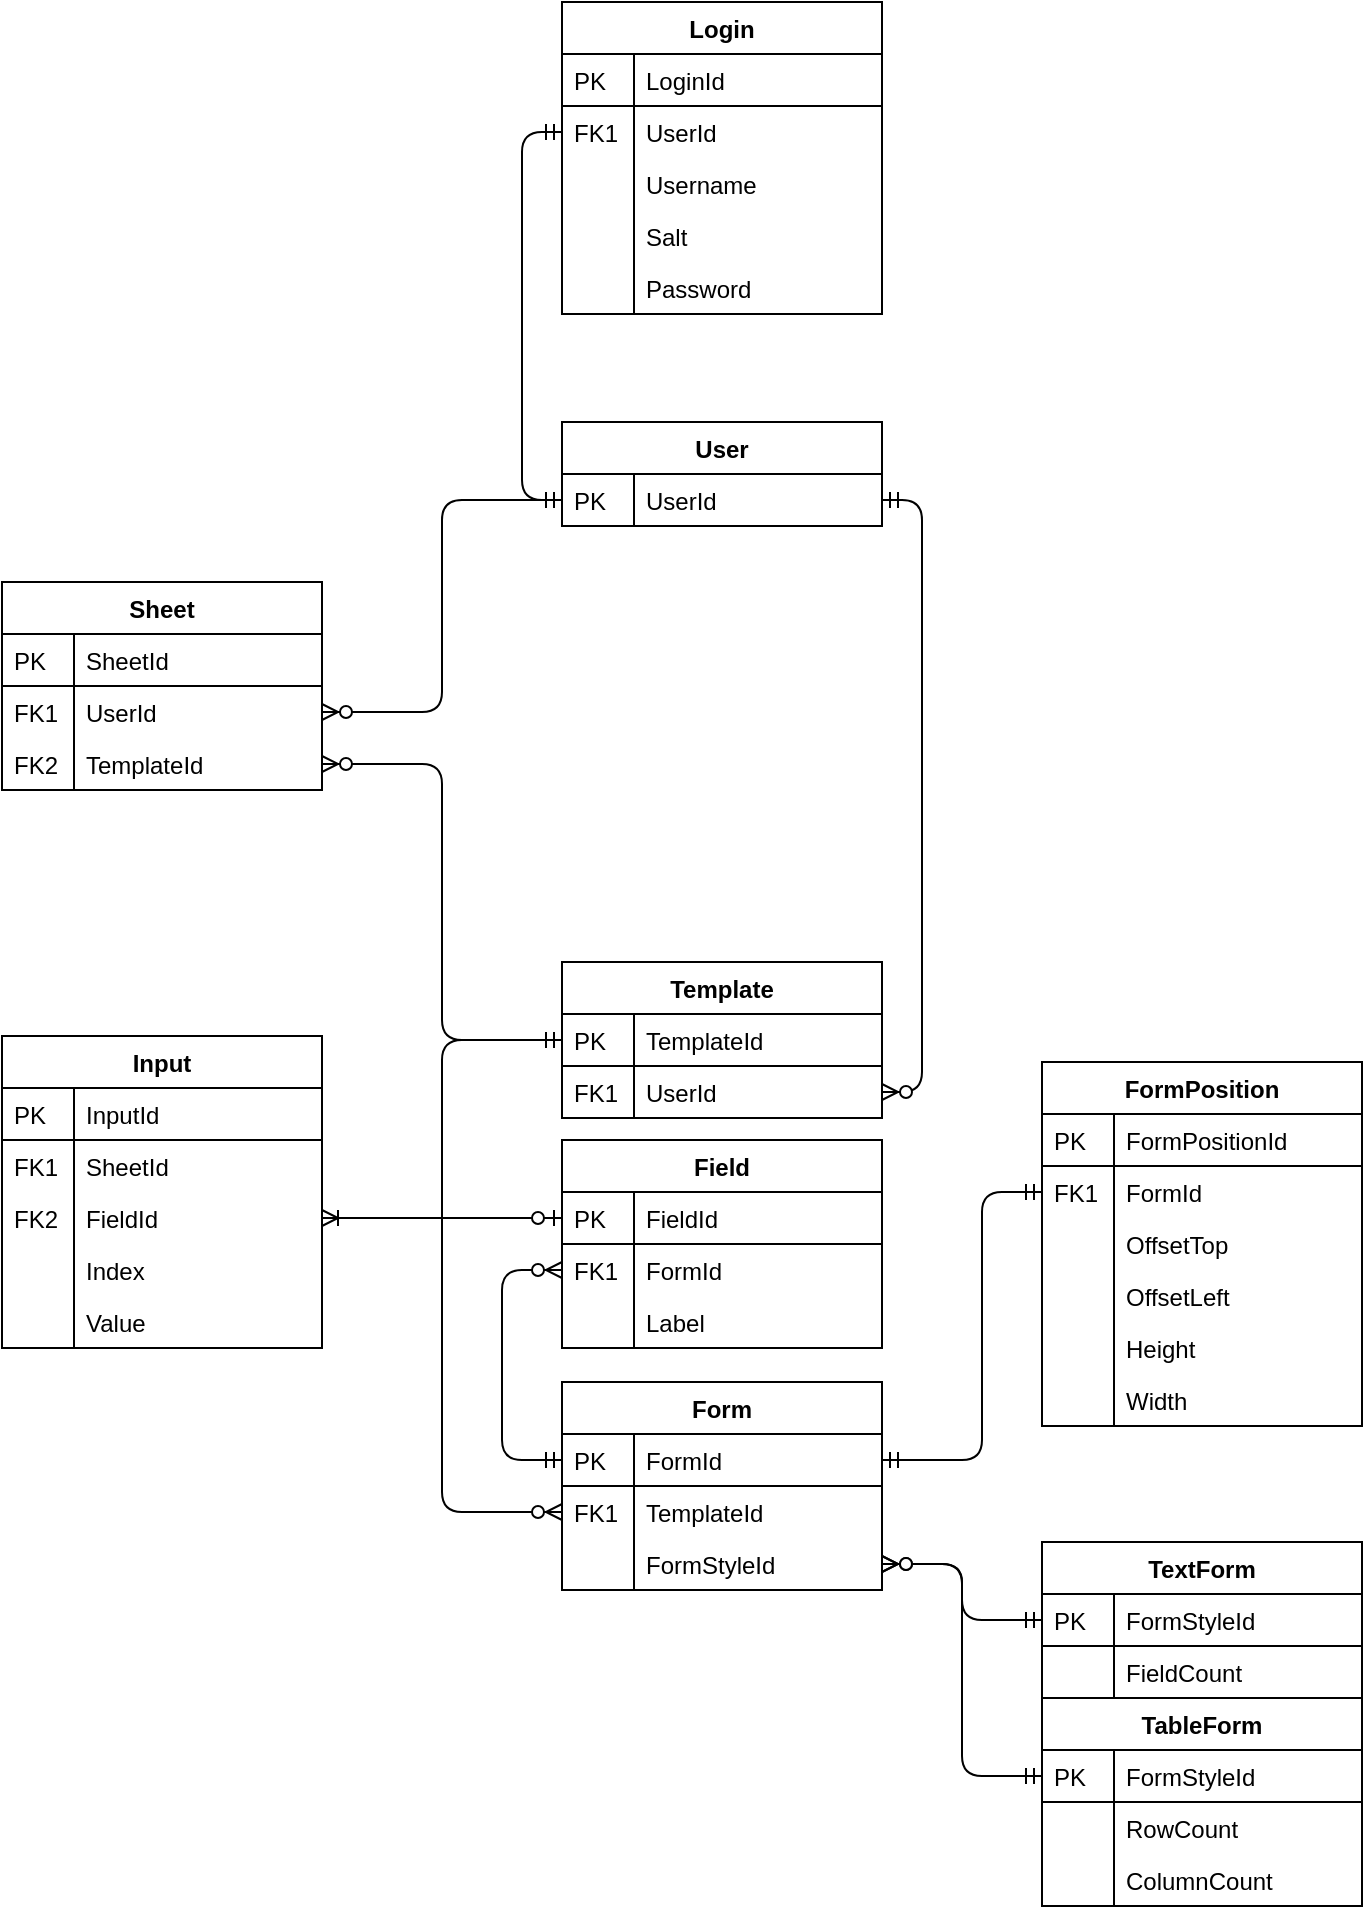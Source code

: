 <mxfile version="13.1.3"><diagram id="C5RBs43oDa-KdzZeNtuy" name="Page-1"><mxGraphModel dx="1422" dy="762" grid="1" gridSize="10" guides="1" tooltips="1" connect="1" arrows="1" fold="1" page="1" pageScale="1" pageWidth="827" pageHeight="1169" math="0" shadow="0"><root><mxCell id="WIyWlLk6GJQsqaUBKTNV-0"/><mxCell id="WIyWlLk6GJQsqaUBKTNV-1" parent="WIyWlLk6GJQsqaUBKTNV-0"/><mxCell id="hqMAAlehNUqtf08tnLQK-89" value="" style="edgeStyle=orthogonalEdgeStyle;fontSize=12;html=1;endArrow=ERmandOne;startArrow=ERmandOne;exitX=0;exitY=0.5;exitDx=0;exitDy=0;entryX=0;entryY=0.5;entryDx=0;entryDy=0;" edge="1" parent="WIyWlLk6GJQsqaUBKTNV-1" source="hqMAAlehNUqtf08tnLQK-3" target="zkfFHV4jXpPFQw0GAbJ--57"><mxGeometry width="100" height="100" relative="1" as="geometry"><mxPoint x="1030" y="570" as="sourcePoint"/><mxPoint x="1130" y="470" as="targetPoint"/><Array as="points"><mxPoint x="780" y="215"/><mxPoint x="780" y="399"/></Array></mxGeometry></mxCell><mxCell id="zkfFHV4jXpPFQw0GAbJ--56" value="User" style="swimlane;fontStyle=1;childLayout=stackLayout;horizontal=1;startSize=26;horizontalStack=0;resizeParent=1;resizeLast=0;collapsible=1;marginBottom=0;rounded=0;shadow=0;strokeWidth=1;" parent="WIyWlLk6GJQsqaUBKTNV-1" vertex="1"><mxGeometry x="800" y="360" width="160" height="52" as="geometry"><mxRectangle x="260" y="80" width="160" height="26" as="alternateBounds"/></mxGeometry></mxCell><mxCell id="zkfFHV4jXpPFQw0GAbJ--57" value="UserId" style="shape=partialRectangle;top=0;left=0;right=0;bottom=1;align=left;verticalAlign=top;fillColor=none;spacingLeft=40;spacingRight=4;overflow=hidden;rotatable=0;points=[[0,0.5],[1,0.5]];portConstraint=eastwest;dropTarget=0;rounded=0;shadow=0;strokeWidth=1;fontStyle=0" parent="zkfFHV4jXpPFQw0GAbJ--56" vertex="1"><mxGeometry y="26" width="160" height="26" as="geometry"/></mxCell><mxCell id="zkfFHV4jXpPFQw0GAbJ--58" value="PK" style="shape=partialRectangle;top=0;left=0;bottom=0;fillColor=none;align=left;verticalAlign=top;spacingLeft=4;spacingRight=4;overflow=hidden;rotatable=0;points=[];portConstraint=eastwest;part=1;" parent="zkfFHV4jXpPFQw0GAbJ--57" vertex="1" connectable="0"><mxGeometry width="36" height="26" as="geometry"/></mxCell><mxCell id="hqMAAlehNUqtf08tnLQK-0" value="Login" style="swimlane;fontStyle=1;childLayout=stackLayout;horizontal=1;startSize=26;horizontalStack=0;resizeParent=1;resizeLast=0;collapsible=1;marginBottom=0;rounded=0;shadow=0;strokeWidth=1;" vertex="1" parent="WIyWlLk6GJQsqaUBKTNV-1"><mxGeometry x="800" y="150" width="160" height="156" as="geometry"><mxRectangle x="260" y="80" width="160" height="26" as="alternateBounds"/></mxGeometry></mxCell><mxCell id="hqMAAlehNUqtf08tnLQK-1" value="LoginId" style="shape=partialRectangle;top=0;left=0;right=0;bottom=1;align=left;verticalAlign=top;fillColor=none;spacingLeft=40;spacingRight=4;overflow=hidden;rotatable=0;points=[[0,0.5],[1,0.5]];portConstraint=eastwest;dropTarget=0;rounded=0;shadow=0;strokeWidth=1;fontStyle=0" vertex="1" parent="hqMAAlehNUqtf08tnLQK-0"><mxGeometry y="26" width="160" height="26" as="geometry"/></mxCell><mxCell id="hqMAAlehNUqtf08tnLQK-2" value="PK" style="shape=partialRectangle;top=0;left=0;bottom=0;fillColor=none;align=left;verticalAlign=top;spacingLeft=4;spacingRight=4;overflow=hidden;rotatable=0;points=[];portConstraint=eastwest;part=1;" vertex="1" connectable="0" parent="hqMAAlehNUqtf08tnLQK-1"><mxGeometry width="36" height="26" as="geometry"/></mxCell><mxCell id="hqMAAlehNUqtf08tnLQK-3" value="UserId" style="shape=partialRectangle;top=0;left=0;right=0;bottom=0;align=left;verticalAlign=top;fillColor=none;spacingLeft=40;spacingRight=4;overflow=hidden;rotatable=0;points=[[0,0.5],[1,0.5]];portConstraint=eastwest;dropTarget=0;rounded=0;shadow=0;strokeWidth=1;" vertex="1" parent="hqMAAlehNUqtf08tnLQK-0"><mxGeometry y="52" width="160" height="26" as="geometry"/></mxCell><mxCell id="hqMAAlehNUqtf08tnLQK-4" value="FK1" style="shape=partialRectangle;top=0;left=0;bottom=0;fillColor=none;align=left;verticalAlign=top;spacingLeft=4;spacingRight=4;overflow=hidden;rotatable=0;points=[];portConstraint=eastwest;part=1;" vertex="1" connectable="0" parent="hqMAAlehNUqtf08tnLQK-3"><mxGeometry width="36" height="26" as="geometry"/></mxCell><mxCell id="hqMAAlehNUqtf08tnLQK-5" value="Username" style="shape=partialRectangle;top=0;left=0;right=0;bottom=0;align=left;verticalAlign=top;fillColor=none;spacingLeft=40;spacingRight=4;overflow=hidden;rotatable=0;points=[[0,0.5],[1,0.5]];portConstraint=eastwest;dropTarget=0;rounded=0;shadow=0;strokeWidth=1;" vertex="1" parent="hqMAAlehNUqtf08tnLQK-0"><mxGeometry y="78" width="160" height="26" as="geometry"/></mxCell><mxCell id="hqMAAlehNUqtf08tnLQK-6" value="" style="shape=partialRectangle;top=0;left=0;bottom=0;fillColor=none;align=left;verticalAlign=top;spacingLeft=4;spacingRight=4;overflow=hidden;rotatable=0;points=[];portConstraint=eastwest;part=1;" vertex="1" connectable="0" parent="hqMAAlehNUqtf08tnLQK-5"><mxGeometry width="36" height="26" as="geometry"/></mxCell><mxCell id="hqMAAlehNUqtf08tnLQK-9" value="Salt" style="shape=partialRectangle;top=0;left=0;right=0;bottom=0;align=left;verticalAlign=top;fillColor=none;spacingLeft=40;spacingRight=4;overflow=hidden;rotatable=0;points=[[0,0.5],[1,0.5]];portConstraint=eastwest;dropTarget=0;rounded=0;shadow=0;strokeWidth=1;" vertex="1" parent="hqMAAlehNUqtf08tnLQK-0"><mxGeometry y="104" width="160" height="26" as="geometry"/></mxCell><mxCell id="hqMAAlehNUqtf08tnLQK-10" value="" style="shape=partialRectangle;top=0;left=0;bottom=0;fillColor=none;align=left;verticalAlign=top;spacingLeft=4;spacingRight=4;overflow=hidden;rotatable=0;points=[];portConstraint=eastwest;part=1;" vertex="1" connectable="0" parent="hqMAAlehNUqtf08tnLQK-9"><mxGeometry width="36" height="26" as="geometry"/></mxCell><mxCell id="hqMAAlehNUqtf08tnLQK-11" value="Password" style="shape=partialRectangle;top=0;left=0;right=0;bottom=0;align=left;verticalAlign=top;fillColor=none;spacingLeft=40;spacingRight=4;overflow=hidden;rotatable=0;points=[[0,0.5],[1,0.5]];portConstraint=eastwest;dropTarget=0;rounded=0;shadow=0;strokeWidth=1;" vertex="1" parent="hqMAAlehNUqtf08tnLQK-0"><mxGeometry y="130" width="160" height="26" as="geometry"/></mxCell><mxCell id="hqMAAlehNUqtf08tnLQK-12" value="" style="shape=partialRectangle;top=0;left=0;bottom=0;fillColor=none;align=left;verticalAlign=top;spacingLeft=4;spacingRight=4;overflow=hidden;rotatable=0;points=[];portConstraint=eastwest;part=1;" vertex="1" connectable="0" parent="hqMAAlehNUqtf08tnLQK-11"><mxGeometry width="36" height="26" as="geometry"/></mxCell><mxCell id="hqMAAlehNUqtf08tnLQK-102" value="" style="edgeStyle=orthogonalEdgeStyle;fontSize=12;html=1;endArrow=ERzeroToMany;startArrow=ERmandOne;exitX=1;exitY=0.5;exitDx=0;exitDy=0;entryX=1;entryY=0.5;entryDx=0;entryDy=0;" edge="1" parent="WIyWlLk6GJQsqaUBKTNV-1" source="zkfFHV4jXpPFQw0GAbJ--57" target="zkfFHV4jXpPFQw0GAbJ--67"><mxGeometry width="100" height="100" relative="1" as="geometry"><mxPoint x="727" y="544" as="sourcePoint"/><mxPoint x="827" y="444" as="targetPoint"/><Array as="points"><mxPoint x="980" y="399"/><mxPoint x="980" y="695"/></Array></mxGeometry></mxCell><mxCell id="hqMAAlehNUqtf08tnLQK-29" value="Sheet" style="swimlane;fontStyle=1;childLayout=stackLayout;horizontal=1;startSize=26;horizontalStack=0;resizeParent=1;resizeLast=0;collapsible=1;marginBottom=0;rounded=0;shadow=0;strokeWidth=1;" vertex="1" parent="WIyWlLk6GJQsqaUBKTNV-1"><mxGeometry x="520" y="440" width="160" height="104" as="geometry"><mxRectangle x="260" y="80" width="160" height="26" as="alternateBounds"/></mxGeometry></mxCell><mxCell id="hqMAAlehNUqtf08tnLQK-30" value="SheetId" style="shape=partialRectangle;top=0;left=0;right=0;bottom=1;align=left;verticalAlign=top;fillColor=none;spacingLeft=40;spacingRight=4;overflow=hidden;rotatable=0;points=[[0,0.5],[1,0.5]];portConstraint=eastwest;dropTarget=0;rounded=0;shadow=0;strokeWidth=1;fontStyle=0" vertex="1" parent="hqMAAlehNUqtf08tnLQK-29"><mxGeometry y="26" width="160" height="26" as="geometry"/></mxCell><mxCell id="hqMAAlehNUqtf08tnLQK-31" value="PK" style="shape=partialRectangle;top=0;left=0;bottom=0;fillColor=none;align=left;verticalAlign=top;spacingLeft=4;spacingRight=4;overflow=hidden;rotatable=0;points=[];portConstraint=eastwest;part=1;" vertex="1" connectable="0" parent="hqMAAlehNUqtf08tnLQK-30"><mxGeometry width="36" height="26" as="geometry"/></mxCell><mxCell id="hqMAAlehNUqtf08tnLQK-32" value="UserId" style="shape=partialRectangle;top=0;left=0;right=0;bottom=0;align=left;verticalAlign=top;fillColor=none;spacingLeft=40;spacingRight=4;overflow=hidden;rotatable=0;points=[[0,0.5],[1,0.5]];portConstraint=eastwest;dropTarget=0;rounded=0;shadow=0;strokeWidth=1;" vertex="1" parent="hqMAAlehNUqtf08tnLQK-29"><mxGeometry y="52" width="160" height="26" as="geometry"/></mxCell><mxCell id="hqMAAlehNUqtf08tnLQK-33" value="FK1" style="shape=partialRectangle;top=0;left=0;bottom=0;fillColor=none;align=left;verticalAlign=top;spacingLeft=4;spacingRight=4;overflow=hidden;rotatable=0;points=[];portConstraint=eastwest;part=1;" vertex="1" connectable="0" parent="hqMAAlehNUqtf08tnLQK-32"><mxGeometry width="36" height="26" as="geometry"/></mxCell><mxCell id="hqMAAlehNUqtf08tnLQK-40" value="TemplateId" style="shape=partialRectangle;top=0;left=0;right=0;bottom=0;align=left;verticalAlign=top;fillColor=none;spacingLeft=40;spacingRight=4;overflow=hidden;rotatable=0;points=[[0,0.5],[1,0.5]];portConstraint=eastwest;dropTarget=0;rounded=0;shadow=0;strokeWidth=1;" vertex="1" parent="hqMAAlehNUqtf08tnLQK-29"><mxGeometry y="78" width="160" height="26" as="geometry"/></mxCell><mxCell id="hqMAAlehNUqtf08tnLQK-41" value="FK2" style="shape=partialRectangle;top=0;left=0;bottom=0;fillColor=none;align=left;verticalAlign=top;spacingLeft=4;spacingRight=4;overflow=hidden;rotatable=0;points=[];portConstraint=eastwest;part=1;" vertex="1" connectable="0" parent="hqMAAlehNUqtf08tnLQK-40"><mxGeometry width="36" height="26" as="geometry"/></mxCell><mxCell id="hqMAAlehNUqtf08tnLQK-103" value="" style="edgeStyle=orthogonalEdgeStyle;fontSize=12;html=1;endArrow=ERzeroToMany;startArrow=ERmandOne;entryX=1;entryY=0.5;entryDx=0;entryDy=0;exitX=0;exitY=0.5;exitDx=0;exitDy=0;" edge="1" parent="WIyWlLk6GJQsqaUBKTNV-1" source="zkfFHV4jXpPFQw0GAbJ--57" target="hqMAAlehNUqtf08tnLQK-32"><mxGeometry width="100" height="100" relative="1" as="geometry"><mxPoint x="680" y="340" as="sourcePoint"/><mxPoint x="720" y="585" as="targetPoint"/></mxGeometry></mxCell><mxCell id="hqMAAlehNUqtf08tnLQK-104" value="" style="edgeStyle=orthogonalEdgeStyle;fontSize=12;html=1;endArrow=ERzeroToMany;startArrow=ERmandOne;entryX=1;entryY=0.5;entryDx=0;entryDy=0;exitX=0;exitY=0.5;exitDx=0;exitDy=0;" edge="1" parent="WIyWlLk6GJQsqaUBKTNV-1" source="zkfFHV4jXpPFQw0GAbJ--65" target="hqMAAlehNUqtf08tnLQK-40"><mxGeometry width="100" height="100" relative="1" as="geometry"><mxPoint x="770" y="626" as="sourcePoint"/><mxPoint x="650" y="732" as="targetPoint"/></mxGeometry></mxCell><mxCell id="zkfFHV4jXpPFQw0GAbJ--64" value="Template" style="swimlane;fontStyle=1;childLayout=stackLayout;horizontal=1;startSize=26;horizontalStack=0;resizeParent=1;resizeLast=0;collapsible=1;marginBottom=0;rounded=0;shadow=0;strokeWidth=1;" parent="WIyWlLk6GJQsqaUBKTNV-1" vertex="1"><mxGeometry x="800" y="630" width="160" height="78" as="geometry"><mxRectangle x="260" y="270" width="160" height="26" as="alternateBounds"/></mxGeometry></mxCell><mxCell id="zkfFHV4jXpPFQw0GAbJ--65" value="TemplateId" style="shape=partialRectangle;top=0;left=0;right=0;bottom=1;align=left;verticalAlign=top;fillColor=none;spacingLeft=40;spacingRight=4;overflow=hidden;rotatable=0;points=[[0,0.5],[1,0.5]];portConstraint=eastwest;dropTarget=0;rounded=0;shadow=0;strokeWidth=1;fontStyle=0" parent="zkfFHV4jXpPFQw0GAbJ--64" vertex="1"><mxGeometry y="26" width="160" height="26" as="geometry"/></mxCell><mxCell id="zkfFHV4jXpPFQw0GAbJ--66" value="PK" style="shape=partialRectangle;top=0;left=0;bottom=0;fillColor=none;align=left;verticalAlign=top;spacingLeft=4;spacingRight=4;overflow=hidden;rotatable=0;points=[];portConstraint=eastwest;part=1;" parent="zkfFHV4jXpPFQw0GAbJ--65" vertex="1" connectable="0"><mxGeometry width="36" height="26" as="geometry"/></mxCell><mxCell id="zkfFHV4jXpPFQw0GAbJ--67" value="UserId" style="shape=partialRectangle;top=0;left=0;right=0;bottom=0;align=left;verticalAlign=top;fillColor=none;spacingLeft=40;spacingRight=4;overflow=hidden;rotatable=0;points=[[0,0.5],[1,0.5]];portConstraint=eastwest;dropTarget=0;rounded=0;shadow=0;strokeWidth=1;" parent="zkfFHV4jXpPFQw0GAbJ--64" vertex="1"><mxGeometry y="52" width="160" height="26" as="geometry"/></mxCell><mxCell id="zkfFHV4jXpPFQw0GAbJ--68" value="FK1" style="shape=partialRectangle;top=0;left=0;bottom=0;fillColor=none;align=left;verticalAlign=top;spacingLeft=4;spacingRight=4;overflow=hidden;rotatable=0;points=[];portConstraint=eastwest;part=1;" parent="zkfFHV4jXpPFQw0GAbJ--67" vertex="1" connectable="0"><mxGeometry width="36" height="26" as="geometry"/></mxCell><mxCell id="hqMAAlehNUqtf08tnLQK-107" value="" style="edgeStyle=orthogonalEdgeStyle;fontSize=12;html=1;endArrow=ERzeroToMany;startArrow=ERmandOne;entryX=0;entryY=0.5;entryDx=0;entryDy=0;exitX=0;exitY=0.5;exitDx=0;exitDy=0;" edge="1" parent="WIyWlLk6GJQsqaUBKTNV-1" source="zkfFHV4jXpPFQw0GAbJ--65" target="hqMAAlehNUqtf08tnLQK-20"><mxGeometry width="100" height="100" relative="1" as="geometry"><mxPoint x="650" y="669" as="sourcePoint"/><mxPoint x="760" y="750" as="targetPoint"/><Array as="points"><mxPoint x="740" y="669"/><mxPoint x="740" y="905"/></Array></mxGeometry></mxCell><mxCell id="hqMAAlehNUqtf08tnLQK-110" value="" style="edgeStyle=orthogonalEdgeStyle;fontSize=12;html=1;endArrow=ERzeroToMany;startArrow=ERmandOne;entryX=1;entryY=0.5;entryDx=0;entryDy=0;exitX=0;exitY=0.5;exitDx=0;exitDy=0;" edge="1" parent="WIyWlLk6GJQsqaUBKTNV-1" source="hqMAAlehNUqtf08tnLQK-92" target="hqMAAlehNUqtf08tnLQK-22"><mxGeometry width="100" height="100" relative="1" as="geometry"><mxPoint x="727" y="980" as="sourcePoint"/><mxPoint x="827" y="880" as="targetPoint"/></mxGeometry></mxCell><mxCell id="hqMAAlehNUqtf08tnLQK-111" value="" style="edgeStyle=orthogonalEdgeStyle;fontSize=12;html=1;endArrow=ERzeroToMany;startArrow=ERmandOne;entryX=1;entryY=0.5;entryDx=0;entryDy=0;exitX=0;exitY=0.5;exitDx=0;exitDy=0;" edge="1" parent="WIyWlLk6GJQsqaUBKTNV-1" source="hqMAAlehNUqtf08tnLQK-79" target="hqMAAlehNUqtf08tnLQK-22"><mxGeometry width="100" height="100" relative="1" as="geometry"><mxPoint x="1130" y="600" as="sourcePoint"/><mxPoint x="1050" y="652" as="targetPoint"/></mxGeometry></mxCell><mxCell id="hqMAAlehNUqtf08tnLQK-78" value="TextForm" style="swimlane;fontStyle=1;childLayout=stackLayout;horizontal=1;startSize=26;horizontalStack=0;resizeParent=1;resizeLast=0;collapsible=1;marginBottom=0;rounded=0;shadow=0;strokeWidth=1;" vertex="1" parent="WIyWlLk6GJQsqaUBKTNV-1"><mxGeometry x="1040" y="920" width="160" height="78" as="geometry"><mxRectangle x="260" y="80" width="160" height="26" as="alternateBounds"/></mxGeometry></mxCell><mxCell id="hqMAAlehNUqtf08tnLQK-79" value="FormStyleId" style="shape=partialRectangle;top=0;left=0;right=0;bottom=1;align=left;verticalAlign=top;fillColor=none;spacingLeft=40;spacingRight=4;overflow=hidden;rotatable=0;points=[[0,0.5],[1,0.5]];portConstraint=eastwest;dropTarget=0;rounded=0;shadow=0;strokeWidth=1;fontStyle=0" vertex="1" parent="hqMAAlehNUqtf08tnLQK-78"><mxGeometry y="26" width="160" height="26" as="geometry"/></mxCell><mxCell id="hqMAAlehNUqtf08tnLQK-80" value="PK" style="shape=partialRectangle;top=0;left=0;bottom=0;fillColor=none;align=left;verticalAlign=top;spacingLeft=4;spacingRight=4;overflow=hidden;rotatable=0;points=[];portConstraint=eastwest;part=1;" vertex="1" connectable="0" parent="hqMAAlehNUqtf08tnLQK-79"><mxGeometry width="36" height="26" as="geometry"/></mxCell><mxCell id="hqMAAlehNUqtf08tnLQK-81" value="FieldCount" style="shape=partialRectangle;top=0;left=0;right=0;bottom=0;align=left;verticalAlign=top;fillColor=none;spacingLeft=40;spacingRight=4;overflow=hidden;rotatable=0;points=[[0,0.5],[1,0.5]];portConstraint=eastwest;dropTarget=0;rounded=0;shadow=0;strokeWidth=1;" vertex="1" parent="hqMAAlehNUqtf08tnLQK-78"><mxGeometry y="52" width="160" height="26" as="geometry"/></mxCell><mxCell id="hqMAAlehNUqtf08tnLQK-82" value="" style="shape=partialRectangle;top=0;left=0;bottom=0;fillColor=none;align=left;verticalAlign=top;spacingLeft=4;spacingRight=4;overflow=hidden;rotatable=0;points=[];portConstraint=eastwest;part=1;" vertex="1" connectable="0" parent="hqMAAlehNUqtf08tnLQK-81"><mxGeometry width="36" height="26" as="geometry"/></mxCell><mxCell id="hqMAAlehNUqtf08tnLQK-91" value="TableForm" style="swimlane;fontStyle=1;childLayout=stackLayout;horizontal=1;startSize=26;horizontalStack=0;resizeParent=1;resizeLast=0;collapsible=1;marginBottom=0;rounded=0;shadow=0;strokeWidth=1;" vertex="1" parent="WIyWlLk6GJQsqaUBKTNV-1"><mxGeometry x="1040" y="998" width="160" height="104" as="geometry"><mxRectangle x="260" y="80" width="160" height="26" as="alternateBounds"/></mxGeometry></mxCell><mxCell id="hqMAAlehNUqtf08tnLQK-92" value="FormStyleId" style="shape=partialRectangle;top=0;left=0;right=0;bottom=1;align=left;verticalAlign=top;fillColor=none;spacingLeft=40;spacingRight=4;overflow=hidden;rotatable=0;points=[[0,0.5],[1,0.5]];portConstraint=eastwest;dropTarget=0;rounded=0;shadow=0;strokeWidth=1;fontStyle=0" vertex="1" parent="hqMAAlehNUqtf08tnLQK-91"><mxGeometry y="26" width="160" height="26" as="geometry"/></mxCell><mxCell id="hqMAAlehNUqtf08tnLQK-93" value="PK" style="shape=partialRectangle;top=0;left=0;bottom=0;fillColor=none;align=left;verticalAlign=top;spacingLeft=4;spacingRight=4;overflow=hidden;rotatable=0;points=[];portConstraint=eastwest;part=1;" vertex="1" connectable="0" parent="hqMAAlehNUqtf08tnLQK-92"><mxGeometry width="36" height="26" as="geometry"/></mxCell><mxCell id="hqMAAlehNUqtf08tnLQK-94" value="RowCount" style="shape=partialRectangle;top=0;left=0;right=0;bottom=0;align=left;verticalAlign=top;fillColor=none;spacingLeft=40;spacingRight=4;overflow=hidden;rotatable=0;points=[[0,0.5],[1,0.5]];portConstraint=eastwest;dropTarget=0;rounded=0;shadow=0;strokeWidth=1;" vertex="1" parent="hqMAAlehNUqtf08tnLQK-91"><mxGeometry y="52" width="160" height="26" as="geometry"/></mxCell><mxCell id="hqMAAlehNUqtf08tnLQK-95" value="" style="shape=partialRectangle;top=0;left=0;bottom=0;fillColor=none;align=left;verticalAlign=top;spacingLeft=4;spacingRight=4;overflow=hidden;rotatable=0;points=[];portConstraint=eastwest;part=1;" vertex="1" connectable="0" parent="hqMAAlehNUqtf08tnLQK-94"><mxGeometry width="36" height="26" as="geometry"/></mxCell><mxCell id="hqMAAlehNUqtf08tnLQK-96" value="ColumnCount" style="shape=partialRectangle;top=0;left=0;right=0;bottom=0;align=left;verticalAlign=top;fillColor=none;spacingLeft=40;spacingRight=4;overflow=hidden;rotatable=0;points=[[0,0.5],[1,0.5]];portConstraint=eastwest;dropTarget=0;rounded=0;shadow=0;strokeWidth=1;" vertex="1" parent="hqMAAlehNUqtf08tnLQK-91"><mxGeometry y="78" width="160" height="26" as="geometry"/></mxCell><mxCell id="hqMAAlehNUqtf08tnLQK-97" value="" style="shape=partialRectangle;top=0;left=0;bottom=0;fillColor=none;align=left;verticalAlign=top;spacingLeft=4;spacingRight=4;overflow=hidden;rotatable=0;points=[];portConstraint=eastwest;part=1;" vertex="1" connectable="0" parent="hqMAAlehNUqtf08tnLQK-96"><mxGeometry width="36" height="26" as="geometry"/></mxCell><mxCell id="hqMAAlehNUqtf08tnLQK-65" value="FormPosition" style="swimlane;fontStyle=1;childLayout=stackLayout;horizontal=1;startSize=26;horizontalStack=0;resizeParent=1;resizeLast=0;collapsible=1;marginBottom=0;rounded=0;shadow=0;strokeWidth=1;" vertex="1" parent="WIyWlLk6GJQsqaUBKTNV-1"><mxGeometry x="1040" y="680" width="160" height="182" as="geometry"><mxRectangle x="260" y="80" width="160" height="26" as="alternateBounds"/></mxGeometry></mxCell><mxCell id="hqMAAlehNUqtf08tnLQK-66" value="FormPositionId" style="shape=partialRectangle;top=0;left=0;right=0;bottom=1;align=left;verticalAlign=top;fillColor=none;spacingLeft=40;spacingRight=4;overflow=hidden;rotatable=0;points=[[0,0.5],[1,0.5]];portConstraint=eastwest;dropTarget=0;rounded=0;shadow=0;strokeWidth=1;fontStyle=0" vertex="1" parent="hqMAAlehNUqtf08tnLQK-65"><mxGeometry y="26" width="160" height="26" as="geometry"/></mxCell><mxCell id="hqMAAlehNUqtf08tnLQK-67" value="PK" style="shape=partialRectangle;top=0;left=0;bottom=0;fillColor=none;align=left;verticalAlign=top;spacingLeft=4;spacingRight=4;overflow=hidden;rotatable=0;points=[];portConstraint=eastwest;part=1;" vertex="1" connectable="0" parent="hqMAAlehNUqtf08tnLQK-66"><mxGeometry width="36" height="26" as="geometry"/></mxCell><mxCell id="hqMAAlehNUqtf08tnLQK-68" value="FormId" style="shape=partialRectangle;top=0;left=0;right=0;bottom=0;align=left;verticalAlign=top;fillColor=none;spacingLeft=40;spacingRight=4;overflow=hidden;rotatable=0;points=[[0,0.5],[1,0.5]];portConstraint=eastwest;dropTarget=0;rounded=0;shadow=0;strokeWidth=1;" vertex="1" parent="hqMAAlehNUqtf08tnLQK-65"><mxGeometry y="52" width="160" height="26" as="geometry"/></mxCell><mxCell id="hqMAAlehNUqtf08tnLQK-69" value="FK1" style="shape=partialRectangle;top=0;left=0;bottom=0;fillColor=none;align=left;verticalAlign=top;spacingLeft=4;spacingRight=4;overflow=hidden;rotatable=0;points=[];portConstraint=eastwest;part=1;" vertex="1" connectable="0" parent="hqMAAlehNUqtf08tnLQK-68"><mxGeometry width="36" height="26" as="geometry"/></mxCell><mxCell id="hqMAAlehNUqtf08tnLQK-70" value="OffsetTop" style="shape=partialRectangle;top=0;left=0;right=0;bottom=0;align=left;verticalAlign=top;fillColor=none;spacingLeft=40;spacingRight=4;overflow=hidden;rotatable=0;points=[[0,0.5],[1,0.5]];portConstraint=eastwest;dropTarget=0;rounded=0;shadow=0;strokeWidth=1;" vertex="1" parent="hqMAAlehNUqtf08tnLQK-65"><mxGeometry y="78" width="160" height="26" as="geometry"/></mxCell><mxCell id="hqMAAlehNUqtf08tnLQK-71" value="" style="shape=partialRectangle;top=0;left=0;bottom=0;fillColor=none;align=left;verticalAlign=top;spacingLeft=4;spacingRight=4;overflow=hidden;rotatable=0;points=[];portConstraint=eastwest;part=1;" vertex="1" connectable="0" parent="hqMAAlehNUqtf08tnLQK-70"><mxGeometry width="36" height="26" as="geometry"/></mxCell><mxCell id="hqMAAlehNUqtf08tnLQK-72" value="OffsetLeft" style="shape=partialRectangle;top=0;left=0;right=0;bottom=0;align=left;verticalAlign=top;fillColor=none;spacingLeft=40;spacingRight=4;overflow=hidden;rotatable=0;points=[[0,0.5],[1,0.5]];portConstraint=eastwest;dropTarget=0;rounded=0;shadow=0;strokeWidth=1;" vertex="1" parent="hqMAAlehNUqtf08tnLQK-65"><mxGeometry y="104" width="160" height="26" as="geometry"/></mxCell><mxCell id="hqMAAlehNUqtf08tnLQK-73" value="" style="shape=partialRectangle;top=0;left=0;bottom=0;fillColor=none;align=left;verticalAlign=top;spacingLeft=4;spacingRight=4;overflow=hidden;rotatable=0;points=[];portConstraint=eastwest;part=1;" vertex="1" connectable="0" parent="hqMAAlehNUqtf08tnLQK-72"><mxGeometry width="36" height="26" as="geometry"/></mxCell><mxCell id="hqMAAlehNUqtf08tnLQK-74" value="Height" style="shape=partialRectangle;top=0;left=0;right=0;bottom=0;align=left;verticalAlign=top;fillColor=none;spacingLeft=40;spacingRight=4;overflow=hidden;rotatable=0;points=[[0,0.5],[1,0.5]];portConstraint=eastwest;dropTarget=0;rounded=0;shadow=0;strokeWidth=1;" vertex="1" parent="hqMAAlehNUqtf08tnLQK-65"><mxGeometry y="130" width="160" height="26" as="geometry"/></mxCell><mxCell id="hqMAAlehNUqtf08tnLQK-75" value="" style="shape=partialRectangle;top=0;left=0;bottom=0;fillColor=none;align=left;verticalAlign=top;spacingLeft=4;spacingRight=4;overflow=hidden;rotatable=0;points=[];portConstraint=eastwest;part=1;" vertex="1" connectable="0" parent="hqMAAlehNUqtf08tnLQK-74"><mxGeometry width="36" height="26" as="geometry"/></mxCell><mxCell id="hqMAAlehNUqtf08tnLQK-76" value="Width" style="shape=partialRectangle;top=0;left=0;right=0;bottom=0;align=left;verticalAlign=top;fillColor=none;spacingLeft=40;spacingRight=4;overflow=hidden;rotatable=0;points=[[0,0.5],[1,0.5]];portConstraint=eastwest;dropTarget=0;rounded=0;shadow=0;strokeWidth=1;" vertex="1" parent="hqMAAlehNUqtf08tnLQK-65"><mxGeometry y="156" width="160" height="26" as="geometry"/></mxCell><mxCell id="hqMAAlehNUqtf08tnLQK-77" value="" style="shape=partialRectangle;top=0;left=0;bottom=0;fillColor=none;align=left;verticalAlign=top;spacingLeft=4;spacingRight=4;overflow=hidden;rotatable=0;points=[];portConstraint=eastwest;part=1;" vertex="1" connectable="0" parent="hqMAAlehNUqtf08tnLQK-76"><mxGeometry width="36" height="26" as="geometry"/></mxCell><mxCell id="hqMAAlehNUqtf08tnLQK-17" value="Form" style="swimlane;fontStyle=1;childLayout=stackLayout;horizontal=1;startSize=26;horizontalStack=0;resizeParent=1;resizeLast=0;collapsible=1;marginBottom=0;rounded=0;shadow=0;strokeWidth=1;" vertex="1" parent="WIyWlLk6GJQsqaUBKTNV-1"><mxGeometry x="800" y="840" width="160" height="104" as="geometry"><mxRectangle x="260" y="80" width="160" height="26" as="alternateBounds"/></mxGeometry></mxCell><mxCell id="hqMAAlehNUqtf08tnLQK-18" value="FormId" style="shape=partialRectangle;top=0;left=0;right=0;bottom=1;align=left;verticalAlign=top;fillColor=none;spacingLeft=40;spacingRight=4;overflow=hidden;rotatable=0;points=[[0,0.5],[1,0.5]];portConstraint=eastwest;dropTarget=0;rounded=0;shadow=0;strokeWidth=1;fontStyle=0" vertex="1" parent="hqMAAlehNUqtf08tnLQK-17"><mxGeometry y="26" width="160" height="26" as="geometry"/></mxCell><mxCell id="hqMAAlehNUqtf08tnLQK-19" value="PK" style="shape=partialRectangle;top=0;left=0;bottom=0;fillColor=none;align=left;verticalAlign=top;spacingLeft=4;spacingRight=4;overflow=hidden;rotatable=0;points=[];portConstraint=eastwest;part=1;" vertex="1" connectable="0" parent="hqMAAlehNUqtf08tnLQK-18"><mxGeometry width="36" height="26" as="geometry"/></mxCell><mxCell id="hqMAAlehNUqtf08tnLQK-20" value="TemplateId" style="shape=partialRectangle;top=0;left=0;right=0;bottom=0;align=left;verticalAlign=top;fillColor=none;spacingLeft=40;spacingRight=4;overflow=hidden;rotatable=0;points=[[0,0.5],[1,0.5]];portConstraint=eastwest;dropTarget=0;rounded=0;shadow=0;strokeWidth=1;" vertex="1" parent="hqMAAlehNUqtf08tnLQK-17"><mxGeometry y="52" width="160" height="26" as="geometry"/></mxCell><mxCell id="hqMAAlehNUqtf08tnLQK-21" value="FK1" style="shape=partialRectangle;top=0;left=0;bottom=0;fillColor=none;align=left;verticalAlign=top;spacingLeft=4;spacingRight=4;overflow=hidden;rotatable=0;points=[];portConstraint=eastwest;part=1;" vertex="1" connectable="0" parent="hqMAAlehNUqtf08tnLQK-20"><mxGeometry width="36" height="26" as="geometry"/></mxCell><mxCell id="hqMAAlehNUqtf08tnLQK-22" value="FormStyleId" style="shape=partialRectangle;top=0;left=0;right=0;bottom=0;align=left;verticalAlign=top;fillColor=none;spacingLeft=40;spacingRight=4;overflow=hidden;rotatable=0;points=[[0,0.5],[1,0.5]];portConstraint=eastwest;dropTarget=0;rounded=0;shadow=0;strokeWidth=1;" vertex="1" parent="hqMAAlehNUqtf08tnLQK-17"><mxGeometry y="78" width="160" height="26" as="geometry"/></mxCell><mxCell id="hqMAAlehNUqtf08tnLQK-23" value="" style="shape=partialRectangle;top=0;left=0;bottom=0;fillColor=none;align=left;verticalAlign=top;spacingLeft=4;spacingRight=4;overflow=hidden;rotatable=0;points=[];portConstraint=eastwest;part=1;" vertex="1" connectable="0" parent="hqMAAlehNUqtf08tnLQK-22"><mxGeometry width="36" height="26" as="geometry"/></mxCell><mxCell id="hqMAAlehNUqtf08tnLQK-113" value="" style="edgeStyle=orthogonalEdgeStyle;fontSize=12;html=1;endArrow=ERmandOne;startArrow=ERmandOne;entryX=0;entryY=0.5;entryDx=0;entryDy=0;exitX=1;exitY=0.5;exitDx=0;exitDy=0;" edge="1" parent="WIyWlLk6GJQsqaUBKTNV-1" source="hqMAAlehNUqtf08tnLQK-18" target="hqMAAlehNUqtf08tnLQK-68"><mxGeometry width="100" height="100" relative="1" as="geometry"><mxPoint x="910" y="862" as="sourcePoint"/><mxPoint x="1010" y="762" as="targetPoint"/><Array as="points"><mxPoint x="1010" y="879"/><mxPoint x="1010" y="745"/></Array></mxGeometry></mxCell><mxCell id="hqMAAlehNUqtf08tnLQK-54" value="Field" style="swimlane;fontStyle=1;childLayout=stackLayout;horizontal=1;startSize=26;horizontalStack=0;resizeParent=1;resizeLast=0;collapsible=1;marginBottom=0;rounded=0;shadow=0;strokeWidth=1;" vertex="1" parent="WIyWlLk6GJQsqaUBKTNV-1"><mxGeometry x="800" y="719" width="160" height="104" as="geometry"><mxRectangle x="260" y="80" width="160" height="26" as="alternateBounds"/></mxGeometry></mxCell><mxCell id="hqMAAlehNUqtf08tnLQK-55" value="FieldId" style="shape=partialRectangle;top=0;left=0;right=0;bottom=1;align=left;verticalAlign=top;fillColor=none;spacingLeft=40;spacingRight=4;overflow=hidden;rotatable=0;points=[[0,0.5],[1,0.5]];portConstraint=eastwest;dropTarget=0;rounded=0;shadow=0;strokeWidth=1;fontStyle=0" vertex="1" parent="hqMAAlehNUqtf08tnLQK-54"><mxGeometry y="26" width="160" height="26" as="geometry"/></mxCell><mxCell id="hqMAAlehNUqtf08tnLQK-56" value="PK" style="shape=partialRectangle;top=0;left=0;bottom=0;fillColor=none;align=left;verticalAlign=top;spacingLeft=4;spacingRight=4;overflow=hidden;rotatable=0;points=[];portConstraint=eastwest;part=1;" vertex="1" connectable="0" parent="hqMAAlehNUqtf08tnLQK-55"><mxGeometry width="36" height="26" as="geometry"/></mxCell><mxCell id="hqMAAlehNUqtf08tnLQK-57" value="FormId" style="shape=partialRectangle;top=0;left=0;right=0;bottom=0;align=left;verticalAlign=top;fillColor=none;spacingLeft=40;spacingRight=4;overflow=hidden;rotatable=0;points=[[0,0.5],[1,0.5]];portConstraint=eastwest;dropTarget=0;rounded=0;shadow=0;strokeWidth=1;" vertex="1" parent="hqMAAlehNUqtf08tnLQK-54"><mxGeometry y="52" width="160" height="26" as="geometry"/></mxCell><mxCell id="hqMAAlehNUqtf08tnLQK-58" value="FK1" style="shape=partialRectangle;top=0;left=0;bottom=0;fillColor=none;align=left;verticalAlign=top;spacingLeft=4;spacingRight=4;overflow=hidden;rotatable=0;points=[];portConstraint=eastwest;part=1;" vertex="1" connectable="0" parent="hqMAAlehNUqtf08tnLQK-57"><mxGeometry width="36" height="26" as="geometry"/></mxCell><mxCell id="hqMAAlehNUqtf08tnLQK-59" value="Label" style="shape=partialRectangle;top=0;left=0;right=0;bottom=0;align=left;verticalAlign=top;fillColor=none;spacingLeft=40;spacingRight=4;overflow=hidden;rotatable=0;points=[[0,0.5],[1,0.5]];portConstraint=eastwest;dropTarget=0;rounded=0;shadow=0;strokeWidth=1;" vertex="1" parent="hqMAAlehNUqtf08tnLQK-54"><mxGeometry y="78" width="160" height="26" as="geometry"/></mxCell><mxCell id="hqMAAlehNUqtf08tnLQK-60" value="" style="shape=partialRectangle;top=0;left=0;bottom=0;fillColor=none;align=left;verticalAlign=top;spacingLeft=4;spacingRight=4;overflow=hidden;rotatable=0;points=[];portConstraint=eastwest;part=1;" vertex="1" connectable="0" parent="hqMAAlehNUqtf08tnLQK-59"><mxGeometry width="36" height="26" as="geometry"/></mxCell><mxCell id="hqMAAlehNUqtf08tnLQK-118" value="" style="edgeStyle=orthogonalEdgeStyle;fontSize=12;html=1;endArrow=ERzeroToMany;startArrow=ERmandOne;entryX=0;entryY=0.5;entryDx=0;entryDy=0;exitX=0;exitY=0.5;exitDx=0;exitDy=0;" edge="1" parent="WIyWlLk6GJQsqaUBKTNV-1" source="hqMAAlehNUqtf08tnLQK-18" target="hqMAAlehNUqtf08tnLQK-57"><mxGeometry width="100" height="100" relative="1" as="geometry"><mxPoint x="470" y="865" as="sourcePoint"/><mxPoint x="470" y="770" as="targetPoint"/><Array as="points"><mxPoint x="770" y="879"/><mxPoint x="770" y="784"/></Array></mxGeometry></mxCell><mxCell id="hqMAAlehNUqtf08tnLQK-119" value="" style="fontSize=12;html=1;endArrow=ERoneToMany;startArrow=ERzeroToOne;entryX=1;entryY=0.5;entryDx=0;entryDy=0;exitX=0;exitY=0.5;exitDx=0;exitDy=0;" edge="1" parent="WIyWlLk6GJQsqaUBKTNV-1" source="hqMAAlehNUqtf08tnLQK-55" target="hqMAAlehNUqtf08tnLQK-47"><mxGeometry width="100" height="100" relative="1" as="geometry"><mxPoint x="270" y="750" as="sourcePoint"/><mxPoint x="370" y="650" as="targetPoint"/></mxGeometry></mxCell><mxCell id="hqMAAlehNUqtf08tnLQK-42" value="Input" style="swimlane;fontStyle=1;childLayout=stackLayout;horizontal=1;startSize=26;horizontalStack=0;resizeParent=1;resizeLast=0;collapsible=1;marginBottom=0;rounded=0;shadow=0;strokeWidth=1;" vertex="1" parent="WIyWlLk6GJQsqaUBKTNV-1"><mxGeometry x="520" y="667" width="160" height="156" as="geometry"><mxRectangle x="260" y="80" width="160" height="26" as="alternateBounds"/></mxGeometry></mxCell><mxCell id="hqMAAlehNUqtf08tnLQK-43" value="InputId" style="shape=partialRectangle;top=0;left=0;right=0;bottom=1;align=left;verticalAlign=top;fillColor=none;spacingLeft=40;spacingRight=4;overflow=hidden;rotatable=0;points=[[0,0.5],[1,0.5]];portConstraint=eastwest;dropTarget=0;rounded=0;shadow=0;strokeWidth=1;fontStyle=0" vertex="1" parent="hqMAAlehNUqtf08tnLQK-42"><mxGeometry y="26" width="160" height="26" as="geometry"/></mxCell><mxCell id="hqMAAlehNUqtf08tnLQK-44" value="PK" style="shape=partialRectangle;top=0;left=0;bottom=0;fillColor=none;align=left;verticalAlign=top;spacingLeft=4;spacingRight=4;overflow=hidden;rotatable=0;points=[];portConstraint=eastwest;part=1;" vertex="1" connectable="0" parent="hqMAAlehNUqtf08tnLQK-43"><mxGeometry width="36" height="26" as="geometry"/></mxCell><mxCell id="hqMAAlehNUqtf08tnLQK-45" value="SheetId" style="shape=partialRectangle;top=0;left=0;right=0;bottom=0;align=left;verticalAlign=top;fillColor=none;spacingLeft=40;spacingRight=4;overflow=hidden;rotatable=0;points=[[0,0.5],[1,0.5]];portConstraint=eastwest;dropTarget=0;rounded=0;shadow=0;strokeWidth=1;" vertex="1" parent="hqMAAlehNUqtf08tnLQK-42"><mxGeometry y="52" width="160" height="26" as="geometry"/></mxCell><mxCell id="hqMAAlehNUqtf08tnLQK-46" value="FK1" style="shape=partialRectangle;top=0;left=0;bottom=0;fillColor=none;align=left;verticalAlign=top;spacingLeft=4;spacingRight=4;overflow=hidden;rotatable=0;points=[];portConstraint=eastwest;part=1;" vertex="1" connectable="0" parent="hqMAAlehNUqtf08tnLQK-45"><mxGeometry width="36" height="26" as="geometry"/></mxCell><mxCell id="hqMAAlehNUqtf08tnLQK-47" value="FieldId" style="shape=partialRectangle;top=0;left=0;right=0;bottom=0;align=left;verticalAlign=top;fillColor=none;spacingLeft=40;spacingRight=4;overflow=hidden;rotatable=0;points=[[0,0.5],[1,0.5]];portConstraint=eastwest;dropTarget=0;rounded=0;shadow=0;strokeWidth=1;" vertex="1" parent="hqMAAlehNUqtf08tnLQK-42"><mxGeometry y="78" width="160" height="26" as="geometry"/></mxCell><mxCell id="hqMAAlehNUqtf08tnLQK-48" value="FK2" style="shape=partialRectangle;top=0;left=0;bottom=0;fillColor=none;align=left;verticalAlign=top;spacingLeft=4;spacingRight=4;overflow=hidden;rotatable=0;points=[];portConstraint=eastwest;part=1;" vertex="1" connectable="0" parent="hqMAAlehNUqtf08tnLQK-47"><mxGeometry width="36" height="26" as="geometry"/></mxCell><mxCell id="hqMAAlehNUqtf08tnLQK-50" value="Index" style="shape=partialRectangle;top=0;left=0;right=0;bottom=0;align=left;verticalAlign=top;fillColor=none;spacingLeft=40;spacingRight=4;overflow=hidden;rotatable=0;points=[[0,0.5],[1,0.5]];portConstraint=eastwest;dropTarget=0;rounded=0;shadow=0;strokeWidth=1;" vertex="1" parent="hqMAAlehNUqtf08tnLQK-42"><mxGeometry y="104" width="160" height="26" as="geometry"/></mxCell><mxCell id="hqMAAlehNUqtf08tnLQK-51" value="" style="shape=partialRectangle;top=0;left=0;bottom=0;fillColor=none;align=left;verticalAlign=top;spacingLeft=4;spacingRight=4;overflow=hidden;rotatable=0;points=[];portConstraint=eastwest;part=1;" vertex="1" connectable="0" parent="hqMAAlehNUqtf08tnLQK-50"><mxGeometry width="36" height="26" as="geometry"/></mxCell><mxCell id="hqMAAlehNUqtf08tnLQK-52" value="Value" style="shape=partialRectangle;top=0;left=0;right=0;bottom=0;align=left;verticalAlign=top;fillColor=none;spacingLeft=40;spacingRight=4;overflow=hidden;rotatable=0;points=[[0,0.5],[1,0.5]];portConstraint=eastwest;dropTarget=0;rounded=0;shadow=0;strokeWidth=1;" vertex="1" parent="hqMAAlehNUqtf08tnLQK-42"><mxGeometry y="130" width="160" height="26" as="geometry"/></mxCell><mxCell id="hqMAAlehNUqtf08tnLQK-53" value="" style="shape=partialRectangle;top=0;left=0;bottom=0;fillColor=none;align=left;verticalAlign=top;spacingLeft=4;spacingRight=4;overflow=hidden;rotatable=0;points=[];portConstraint=eastwest;part=1;" vertex="1" connectable="0" parent="hqMAAlehNUqtf08tnLQK-52"><mxGeometry width="36" height="26" as="geometry"/></mxCell></root></mxGraphModel></diagram></mxfile>